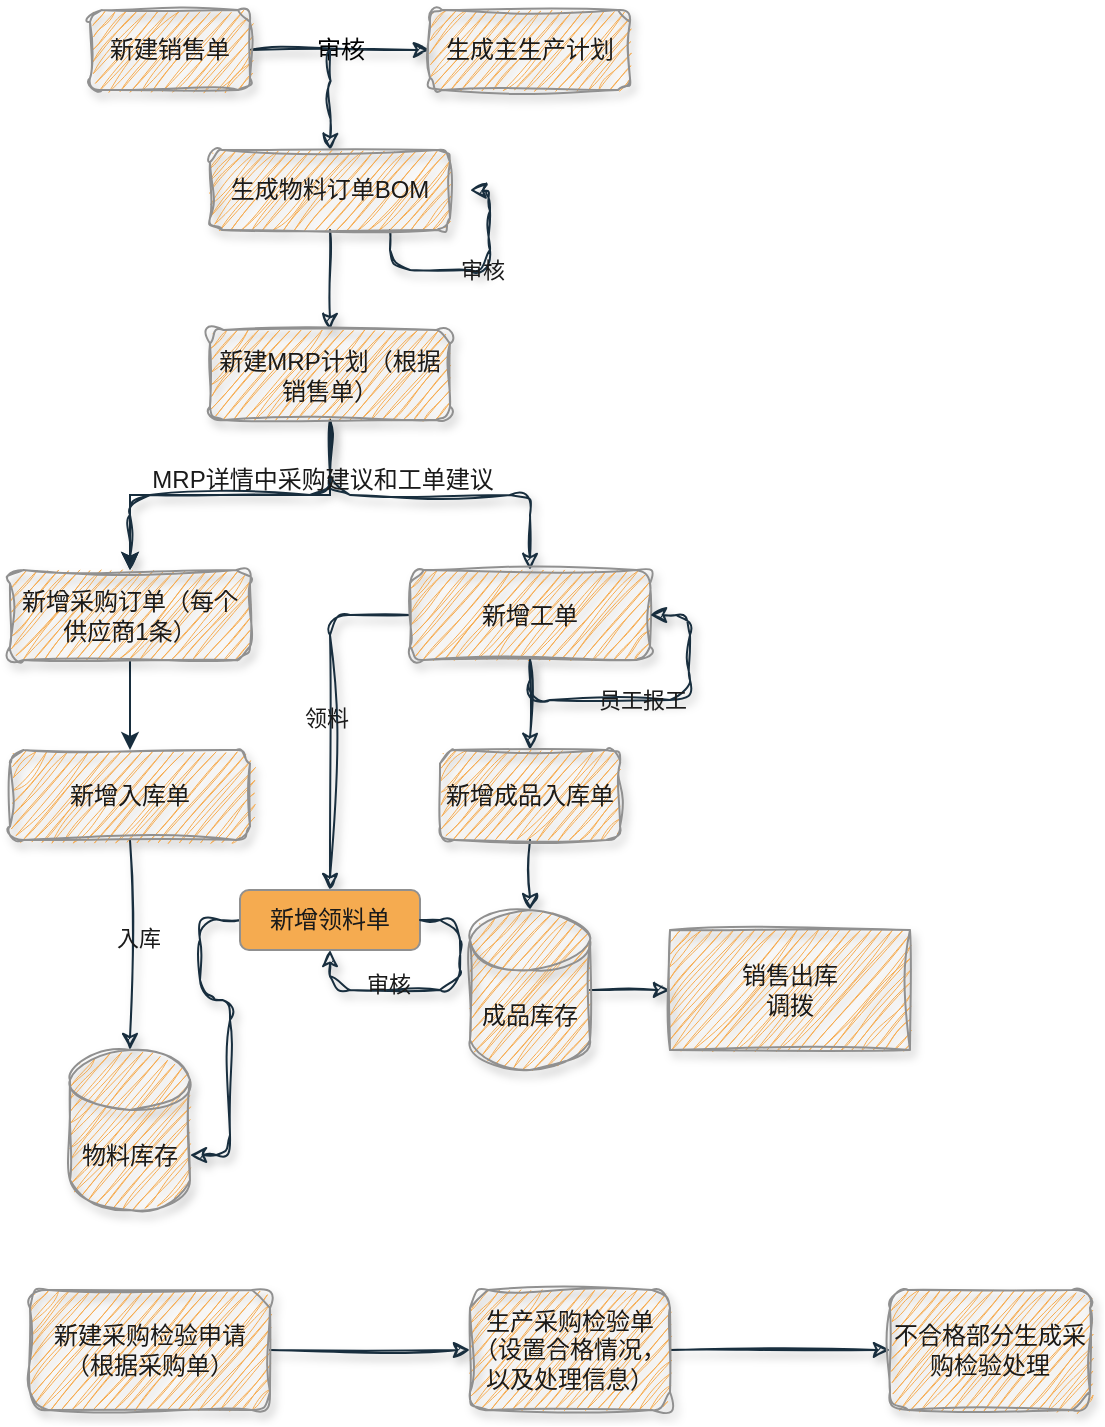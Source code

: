 <mxfile version="22.1.4" type="github">
  <diagram name="第 1 页" id="P7Q4fS3jLVR2uu9ZMlW9">
    <mxGraphModel dx="1434" dy="828" grid="1" gridSize="10" guides="1" tooltips="1" connect="1" arrows="1" fold="1" page="1" pageScale="1" pageWidth="827" pageHeight="1169" math="0" shadow="0">
      <root>
        <mxCell id="0" />
        <mxCell id="1" parent="0" />
        <mxCell id="dhYpOo9ZVPgxKMp9QwPK-7" value="审核" style="edgeStyle=orthogonalEdgeStyle;rounded=1;orthogonalLoop=1;jettySize=auto;html=1;labelBorderColor=none;snapToPoint=0;fontSize=12;shadow=1;sketch=1;curveFitting=1;jiggle=2;labelBackgroundColor=none;fontColor=default;strokeColor=#182E3E;" parent="1" source="dhYpOo9ZVPgxKMp9QwPK-5" target="dhYpOo9ZVPgxKMp9QwPK-6" edge="1">
          <mxGeometry relative="1" as="geometry" />
        </mxCell>
        <mxCell id="dhYpOo9ZVPgxKMp9QwPK-13" value="" style="edgeStyle=orthogonalEdgeStyle;rounded=1;orthogonalLoop=1;jettySize=auto;html=1;labelBorderColor=none;snapToPoint=0;fontSize=12;shadow=1;sketch=1;curveFitting=1;jiggle=2;labelBackgroundColor=none;fontColor=default;strokeColor=#182E3E;" parent="1" target="dhYpOo9ZVPgxKMp9QwPK-12" edge="1">
          <mxGeometry relative="1" as="geometry">
            <mxPoint x="280" y="80" as="sourcePoint" />
          </mxGeometry>
        </mxCell>
        <mxCell id="dhYpOo9ZVPgxKMp9QwPK-5" value="新建销售单" style="rounded=1;whiteSpace=wrap;html=1;shadow=1;labelBorderColor=none;snapToPoint=0;sketch=1;curveFitting=1;jiggle=2;labelBackgroundColor=none;fillColor=#F5AB50;strokeColor=#909090;fontColor=#1A1A1A;" parent="1" vertex="1">
          <mxGeometry x="160" y="60" width="80" height="40" as="geometry" />
        </mxCell>
        <mxCell id="dhYpOo9ZVPgxKMp9QwPK-6" value="生成主生产计划" style="whiteSpace=wrap;html=1;rounded=1;labelBorderColor=none;snapToPoint=0;shadow=1;sketch=1;curveFitting=1;jiggle=2;labelBackgroundColor=none;fillColor=#F5AB50;strokeColor=#909090;fontColor=#1A1A1A;" parent="1" vertex="1">
          <mxGeometry x="330" y="60" width="100" height="40" as="geometry" />
        </mxCell>
        <mxCell id="dhYpOo9ZVPgxKMp9QwPK-18" value="" style="edgeStyle=orthogonalEdgeStyle;rounded=1;orthogonalLoop=1;jettySize=auto;html=1;labelBorderColor=none;snapToPoint=0;fontSize=12;shadow=1;sketch=1;curveFitting=1;jiggle=2;labelBackgroundColor=none;fontColor=default;strokeColor=#182E3E;" parent="1" source="dhYpOo9ZVPgxKMp9QwPK-12" target="dhYpOo9ZVPgxKMp9QwPK-17" edge="1">
          <mxGeometry relative="1" as="geometry" />
        </mxCell>
        <mxCell id="AOR79-ob4uRVu8BrvO6t-3" style="edgeStyle=orthogonalEdgeStyle;rounded=1;orthogonalLoop=1;jettySize=auto;html=1;exitX=0.75;exitY=1;exitDx=0;exitDy=0;labelBorderColor=none;snapToPoint=0;fontSize=12;shadow=1;sketch=1;curveFitting=1;jiggle=2;labelBackgroundColor=none;fontColor=default;strokeColor=#182E3E;" parent="1" source="dhYpOo9ZVPgxKMp9QwPK-12" edge="1">
          <mxGeometry relative="1" as="geometry">
            <mxPoint x="350" y="150" as="targetPoint" />
          </mxGeometry>
        </mxCell>
        <mxCell id="AOR79-ob4uRVu8BrvO6t-4" value="审核" style="edgeLabel;html=1;align=center;verticalAlign=middle;resizable=0;points=[];labelBorderColor=none;snapToPoint=0;labelBackgroundColor=none;fontColor=#1A1A1A;" parent="AOR79-ob4uRVu8BrvO6t-3" vertex="1" connectable="0">
          <mxGeometry x="0.102" relative="1" as="geometry">
            <mxPoint as="offset" />
          </mxGeometry>
        </mxCell>
        <mxCell id="dhYpOo9ZVPgxKMp9QwPK-12" value="生成物料订单BOM" style="whiteSpace=wrap;html=1;rounded=1;labelBorderColor=none;snapToPoint=0;shadow=1;sketch=1;curveFitting=1;jiggle=2;labelBackgroundColor=none;fillColor=#F5AB50;strokeColor=#909090;fontColor=#1A1A1A;" parent="1" vertex="1">
          <mxGeometry x="220" y="130" width="120" height="40" as="geometry" />
        </mxCell>
        <mxCell id="dhYpOo9ZVPgxKMp9QwPK-22" value="" style="edgeStyle=orthogonalEdgeStyle;rounded=0;orthogonalLoop=1;jettySize=auto;html=1;labelBorderColor=none;snapToPoint=0;labelBackgroundColor=none;fontColor=default;strokeColor=#182E3E;" parent="1" source="dhYpOo9ZVPgxKMp9QwPK-17" target="dhYpOo9ZVPgxKMp9QwPK-21" edge="1">
          <mxGeometry relative="1" as="geometry" />
        </mxCell>
        <mxCell id="dhYpOo9ZVPgxKMp9QwPK-23" value="" style="edgeStyle=orthogonalEdgeStyle;rounded=0;orthogonalLoop=1;jettySize=auto;html=1;labelBorderColor=none;snapToPoint=0;labelBackgroundColor=none;fontColor=default;strokeColor=#182E3E;" parent="1" source="dhYpOo9ZVPgxKMp9QwPK-17" target="dhYpOo9ZVPgxKMp9QwPK-21" edge="1">
          <mxGeometry relative="1" as="geometry" />
        </mxCell>
        <mxCell id="dhYpOo9ZVPgxKMp9QwPK-24" value="" style="edgeStyle=orthogonalEdgeStyle;rounded=1;orthogonalLoop=1;jettySize=auto;html=1;labelBorderColor=none;snapToPoint=0;fontSize=12;shadow=1;sketch=1;curveFitting=1;jiggle=2;labelBackgroundColor=none;fontColor=default;strokeColor=#182E3E;" parent="1" source="dhYpOo9ZVPgxKMp9QwPK-17" target="dhYpOo9ZVPgxKMp9QwPK-21" edge="1">
          <mxGeometry relative="1" as="geometry" />
        </mxCell>
        <mxCell id="dhYpOo9ZVPgxKMp9QwPK-26" style="edgeStyle=orthogonalEdgeStyle;rounded=1;orthogonalLoop=1;jettySize=auto;html=1;labelBorderColor=none;snapToPoint=0;fontSize=12;shadow=1;sketch=1;curveFitting=1;jiggle=2;labelBackgroundColor=none;fontColor=default;strokeColor=#182E3E;" parent="1" source="dhYpOo9ZVPgxKMp9QwPK-17" target="dhYpOo9ZVPgxKMp9QwPK-25" edge="1">
          <mxGeometry relative="1" as="geometry" />
        </mxCell>
        <mxCell id="dhYpOo9ZVPgxKMp9QwPK-27" value="MRP详情中采购建议和工单建议" style="edgeLabel;html=1;align=center;verticalAlign=middle;resizable=0;points=[];labelBorderColor=none;snapToPoint=0;fontSize=12;rounded=1;shadow=1;sketch=1;curveFitting=1;jiggle=2;labelBackgroundColor=none;fontColor=#1A1A1A;" parent="dhYpOo9ZVPgxKMp9QwPK-26" vertex="1" connectable="0">
          <mxGeometry x="-0.664" y="-4" relative="1" as="geometry">
            <mxPoint as="offset" />
          </mxGeometry>
        </mxCell>
        <mxCell id="dhYpOo9ZVPgxKMp9QwPK-17" value="新建MRP计划（根据销售单）" style="whiteSpace=wrap;html=1;rounded=1;labelBorderColor=none;snapToPoint=0;shadow=1;sketch=1;curveFitting=1;jiggle=2;labelBackgroundColor=none;fillColor=#F5AB50;strokeColor=#909090;fontColor=#1A1A1A;" parent="1" vertex="1">
          <mxGeometry x="220" y="220" width="120" height="45" as="geometry" />
        </mxCell>
        <mxCell id="dhYpOo9ZVPgxKMp9QwPK-29" value="" style="edgeStyle=orthogonalEdgeStyle;rounded=0;orthogonalLoop=1;jettySize=auto;html=1;labelBorderColor=none;snapToPoint=0;labelBackgroundColor=none;fontColor=default;strokeColor=#182E3E;" parent="1" source="dhYpOo9ZVPgxKMp9QwPK-21" target="dhYpOo9ZVPgxKMp9QwPK-28" edge="1">
          <mxGeometry relative="1" as="geometry" />
        </mxCell>
        <mxCell id="dhYpOo9ZVPgxKMp9QwPK-21" value="新增采购订单（每个供应商1条）" style="whiteSpace=wrap;html=1;rounded=1;labelBorderColor=none;snapToPoint=0;shadow=1;sketch=1;curveFitting=1;jiggle=2;labelBackgroundColor=none;fillColor=#F5AB50;strokeColor=#909090;fontColor=#1A1A1A;" parent="1" vertex="1">
          <mxGeometry x="120" y="340" width="120" height="45" as="geometry" />
        </mxCell>
        <mxCell id="dhYpOo9ZVPgxKMp9QwPK-42" value="" style="edgeStyle=orthogonalEdgeStyle;rounded=1;orthogonalLoop=1;jettySize=auto;html=1;labelBorderColor=none;snapToPoint=0;fontSize=12;shadow=1;sketch=1;curveFitting=1;jiggle=2;labelBackgroundColor=none;fontColor=default;strokeColor=#182E3E;" parent="1" source="dhYpOo9ZVPgxKMp9QwPK-25" target="dhYpOo9ZVPgxKMp9QwPK-41" edge="1">
          <mxGeometry relative="1" as="geometry" />
        </mxCell>
        <mxCell id="AOR79-ob4uRVu8BrvO6t-6" style="edgeStyle=orthogonalEdgeStyle;rounded=1;orthogonalLoop=1;jettySize=auto;html=1;exitX=0;exitY=0.5;exitDx=0;exitDy=0;entryX=0.5;entryY=0;entryDx=0;entryDy=0;labelBorderColor=none;snapToPoint=0;fontSize=12;shadow=1;sketch=1;curveFitting=1;jiggle=2;labelBackgroundColor=none;fontColor=default;strokeColor=#182E3E;" parent="1" source="dhYpOo9ZVPgxKMp9QwPK-25" target="AOR79-ob4uRVu8BrvO6t-7" edge="1">
          <mxGeometry relative="1" as="geometry">
            <mxPoint x="290" y="470" as="targetPoint" />
          </mxGeometry>
        </mxCell>
        <mxCell id="AOR79-ob4uRVu8BrvO6t-10" value="领料" style="edgeLabel;html=1;align=center;verticalAlign=middle;resizable=0;points=[];labelBorderColor=none;snapToPoint=0;labelBackgroundColor=none;fontColor=#1A1A1A;" parent="AOR79-ob4uRVu8BrvO6t-6" vertex="1" connectable="0">
          <mxGeometry x="0.028" y="-2" relative="1" as="geometry">
            <mxPoint as="offset" />
          </mxGeometry>
        </mxCell>
        <mxCell id="dhYpOo9ZVPgxKMp9QwPK-25" value="新增工单" style="whiteSpace=wrap;html=1;rounded=1;labelBorderColor=none;snapToPoint=0;shadow=1;sketch=1;curveFitting=1;jiggle=2;labelBackgroundColor=none;fillColor=#F5AB50;strokeColor=#909090;fontColor=#1A1A1A;" parent="1" vertex="1">
          <mxGeometry x="320" y="340" width="120" height="45" as="geometry" />
        </mxCell>
        <mxCell id="dhYpOo9ZVPgxKMp9QwPK-32" value="" style="edgeStyle=orthogonalEdgeStyle;rounded=1;orthogonalLoop=1;jettySize=auto;html=1;entryX=0.5;entryY=0;entryDx=0;entryDy=0;entryPerimeter=0;labelBorderColor=none;snapToPoint=0;fontSize=12;shadow=1;sketch=1;curveFitting=1;jiggle=2;labelBackgroundColor=none;fontColor=default;strokeColor=#182E3E;" parent="1" source="dhYpOo9ZVPgxKMp9QwPK-28" target="dhYpOo9ZVPgxKMp9QwPK-34" edge="1">
          <mxGeometry relative="1" as="geometry">
            <mxPoint x="180" y="537.5" as="targetPoint" />
          </mxGeometry>
        </mxCell>
        <mxCell id="dhYpOo9ZVPgxKMp9QwPK-33" value="入库" style="edgeLabel;html=1;align=center;verticalAlign=middle;resizable=0;points=[];labelBorderColor=none;snapToPoint=0;labelBackgroundColor=none;fontColor=#1A1A1A;" parent="dhYpOo9ZVPgxKMp9QwPK-32" vertex="1" connectable="0">
          <mxGeometry x="-0.079" y="4" relative="1" as="geometry">
            <mxPoint as="offset" />
          </mxGeometry>
        </mxCell>
        <mxCell id="dhYpOo9ZVPgxKMp9QwPK-28" value="新增入库单" style="whiteSpace=wrap;html=1;rounded=1;labelBorderColor=none;snapToPoint=0;shadow=1;sketch=1;curveFitting=1;jiggle=2;labelBackgroundColor=none;fillColor=#F5AB50;strokeColor=#909090;fontColor=#1A1A1A;" parent="1" vertex="1">
          <mxGeometry x="120" y="430" width="120" height="45" as="geometry" />
        </mxCell>
        <mxCell id="dhYpOo9ZVPgxKMp9QwPK-34" value="物料库存" style="shape=cylinder3;whiteSpace=wrap;html=1;boundedLbl=1;backgroundOutline=1;size=15;labelBorderColor=none;snapToPoint=0;sketch=1;curveFitting=1;jiggle=2;shadow=1;labelBackgroundColor=none;fillColor=#F5AB50;strokeColor=#909090;fontColor=#1A1A1A;" parent="1" vertex="1">
          <mxGeometry x="150" y="580" width="60" height="80" as="geometry" />
        </mxCell>
        <mxCell id="dhYpOo9ZVPgxKMp9QwPK-39" style="edgeStyle=orthogonalEdgeStyle;rounded=1;orthogonalLoop=1;jettySize=auto;html=1;exitX=0.5;exitY=1;exitDx=0;exitDy=0;entryX=1;entryY=0.5;entryDx=0;entryDy=0;labelBorderColor=none;snapToPoint=0;fontSize=12;shadow=1;sketch=1;curveFitting=1;jiggle=2;labelBackgroundColor=none;fontColor=default;strokeColor=#182E3E;" parent="1" source="dhYpOo9ZVPgxKMp9QwPK-25" target="dhYpOo9ZVPgxKMp9QwPK-25" edge="1">
          <mxGeometry relative="1" as="geometry" />
        </mxCell>
        <mxCell id="dhYpOo9ZVPgxKMp9QwPK-40" value="员工报工" style="edgeLabel;html=1;align=center;verticalAlign=middle;resizable=0;points=[];labelBorderColor=none;snapToPoint=0;labelBackgroundColor=none;fontColor=#1A1A1A;" parent="dhYpOo9ZVPgxKMp9QwPK-39" vertex="1" connectable="0">
          <mxGeometry x="-0.065" relative="1" as="geometry">
            <mxPoint as="offset" />
          </mxGeometry>
        </mxCell>
        <mxCell id="dhYpOo9ZVPgxKMp9QwPK-43" style="edgeStyle=orthogonalEdgeStyle;rounded=1;orthogonalLoop=1;jettySize=auto;html=1;exitX=0.5;exitY=1;exitDx=0;exitDy=0;entryX=0.5;entryY=0;entryDx=0;entryDy=0;entryPerimeter=0;labelBorderColor=none;snapToPoint=0;fontSize=12;shadow=1;sketch=1;curveFitting=1;jiggle=2;labelBackgroundColor=none;fontColor=default;strokeColor=#182E3E;" parent="1" source="dhYpOo9ZVPgxKMp9QwPK-41" target="dhYpOo9ZVPgxKMp9QwPK-44" edge="1">
          <mxGeometry relative="1" as="geometry">
            <mxPoint x="380" y="530" as="targetPoint" />
          </mxGeometry>
        </mxCell>
        <mxCell id="dhYpOo9ZVPgxKMp9QwPK-41" value="新增成品入库单" style="whiteSpace=wrap;html=1;rounded=1;labelBorderColor=none;snapToPoint=0;shadow=1;sketch=1;curveFitting=1;jiggle=2;labelBackgroundColor=none;fillColor=#F5AB50;strokeColor=#909090;fontColor=#1A1A1A;" parent="1" vertex="1">
          <mxGeometry x="335" y="430" width="90" height="45" as="geometry" />
        </mxCell>
        <mxCell id="dhYpOo9ZVPgxKMp9QwPK-49" value="" style="edgeStyle=orthogonalEdgeStyle;rounded=1;orthogonalLoop=1;jettySize=auto;html=1;labelBorderColor=none;snapToPoint=0;shadow=1;fontSize=12;sketch=1;curveFitting=1;jiggle=2;labelBackgroundColor=none;fontColor=default;strokeColor=#182E3E;" parent="1" source="dhYpOo9ZVPgxKMp9QwPK-44" target="dhYpOo9ZVPgxKMp9QwPK-48" edge="1">
          <mxGeometry relative="1" as="geometry" />
        </mxCell>
        <mxCell id="dhYpOo9ZVPgxKMp9QwPK-44" value="成品库存" style="shape=cylinder3;whiteSpace=wrap;html=1;boundedLbl=1;backgroundOutline=1;size=15;labelBorderColor=none;snapToPoint=0;shadow=1;sketch=1;curveFitting=1;jiggle=2;labelBackgroundColor=none;fillColor=#F5AB50;strokeColor=#909090;fontColor=#1A1A1A;" parent="1" vertex="1">
          <mxGeometry x="350" y="510" width="60" height="80" as="geometry" />
        </mxCell>
        <mxCell id="dhYpOo9ZVPgxKMp9QwPK-48" value="销售出库&lt;br&gt;调拨" style="whiteSpace=wrap;html=1;labelBorderColor=none;snapToPoint=0;sketch=1;curveFitting=1;jiggle=2;shadow=1;labelBackgroundColor=none;fillColor=#F5AB50;strokeColor=#909090;fontColor=#1A1A1A;" parent="1" vertex="1">
          <mxGeometry x="450" y="520" width="120" height="60" as="geometry" />
        </mxCell>
        <mxCell id="dhYpOo9ZVPgxKMp9QwPK-54" value="" style="edgeStyle=orthogonalEdgeStyle;rounded=0;orthogonalLoop=1;jettySize=auto;html=1;labelBorderColor=none;snapToPoint=0;sketch=1;curveFitting=1;jiggle=2;shadow=1;labelBackgroundColor=none;fontColor=default;strokeColor=#182E3E;" parent="1" source="dhYpOo9ZVPgxKMp9QwPK-50" target="dhYpOo9ZVPgxKMp9QwPK-53" edge="1">
          <mxGeometry relative="1" as="geometry" />
        </mxCell>
        <mxCell id="dhYpOo9ZVPgxKMp9QwPK-50" value="新建采购检验申请（根据采购单）" style="rounded=1;whiteSpace=wrap;html=1;labelBorderColor=none;snapToPoint=0;sketch=1;curveFitting=1;jiggle=2;shadow=1;labelBackgroundColor=none;fillColor=#F5AB50;strokeColor=#909090;fontColor=#1A1A1A;" parent="1" vertex="1">
          <mxGeometry x="130" y="700" width="120" height="60" as="geometry" />
        </mxCell>
        <mxCell id="dhYpOo9ZVPgxKMp9QwPK-56" value="" style="edgeStyle=orthogonalEdgeStyle;rounded=0;orthogonalLoop=1;jettySize=auto;html=1;labelBorderColor=none;snapToPoint=0;sketch=1;curveFitting=1;jiggle=2;shadow=1;labelBackgroundColor=none;fontColor=default;strokeColor=#182E3E;" parent="1" source="dhYpOo9ZVPgxKMp9QwPK-53" target="dhYpOo9ZVPgxKMp9QwPK-55" edge="1">
          <mxGeometry relative="1" as="geometry" />
        </mxCell>
        <mxCell id="dhYpOo9ZVPgxKMp9QwPK-53" value="生产采购检验单（设置合格情况，以及处理信息）" style="rounded=1;whiteSpace=wrap;html=1;labelBorderColor=none;snapToPoint=0;sketch=1;curveFitting=1;jiggle=2;shadow=1;labelBackgroundColor=none;fillColor=#F5AB50;strokeColor=#909090;fontColor=#1A1A1A;" parent="1" vertex="1">
          <mxGeometry x="350" y="700" width="100" height="60" as="geometry" />
        </mxCell>
        <mxCell id="dhYpOo9ZVPgxKMp9QwPK-55" value="不合格部分生成采购检验处理" style="rounded=1;whiteSpace=wrap;html=1;labelBorderColor=none;snapToPoint=0;sketch=1;curveFitting=1;jiggle=2;shadow=1;labelBackgroundColor=none;fillColor=#F5AB50;strokeColor=#909090;fontColor=#1A1A1A;" parent="1" vertex="1">
          <mxGeometry x="560" y="700" width="100" height="60" as="geometry" />
        </mxCell>
        <mxCell id="AOR79-ob4uRVu8BrvO6t-9" style="edgeStyle=orthogonalEdgeStyle;rounded=1;orthogonalLoop=1;jettySize=auto;html=1;entryX=1;entryY=0;entryDx=0;entryDy=52.5;entryPerimeter=0;labelBorderColor=none;snapToPoint=0;fontSize=12;shadow=1;sketch=1;curveFitting=1;jiggle=2;labelBackgroundColor=none;fontColor=default;strokeColor=#182E3E;" parent="1" source="AOR79-ob4uRVu8BrvO6t-7" target="dhYpOo9ZVPgxKMp9QwPK-34" edge="1">
          <mxGeometry relative="1" as="geometry" />
        </mxCell>
        <mxCell id="AOR79-ob4uRVu8BrvO6t-7" value="新增领料单" style="rounded=1;whiteSpace=wrap;html=1;labelBorderColor=none;snapToPoint=0;labelBackgroundColor=none;fillColor=#F5AB50;strokeColor=#909090;fontColor=#1A1A1A;" parent="1" vertex="1">
          <mxGeometry x="235" y="500" width="90" height="30" as="geometry" />
        </mxCell>
        <mxCell id="AOR79-ob4uRVu8BrvO6t-11" style="edgeStyle=orthogonalEdgeStyle;rounded=1;orthogonalLoop=1;jettySize=auto;html=1;exitX=1;exitY=0.5;exitDx=0;exitDy=0;entryX=0.5;entryY=1;entryDx=0;entryDy=0;labelBorderColor=none;snapToPoint=0;fontSize=12;shadow=1;sketch=1;curveFitting=1;jiggle=2;labelBackgroundColor=none;fontColor=default;strokeColor=#182E3E;" parent="1" source="AOR79-ob4uRVu8BrvO6t-7" target="AOR79-ob4uRVu8BrvO6t-7" edge="1">
          <mxGeometry relative="1" as="geometry" />
        </mxCell>
        <mxCell id="AOR79-ob4uRVu8BrvO6t-12" value="审核" style="edgeLabel;html=1;align=center;verticalAlign=middle;resizable=0;points=[];labelBorderColor=none;snapToPoint=0;labelBackgroundColor=none;fontColor=#1A1A1A;" parent="AOR79-ob4uRVu8BrvO6t-11" vertex="1" connectable="0">
          <mxGeometry x="0.309" y="-3" relative="1" as="geometry">
            <mxPoint as="offset" />
          </mxGeometry>
        </mxCell>
      </root>
    </mxGraphModel>
  </diagram>
</mxfile>
